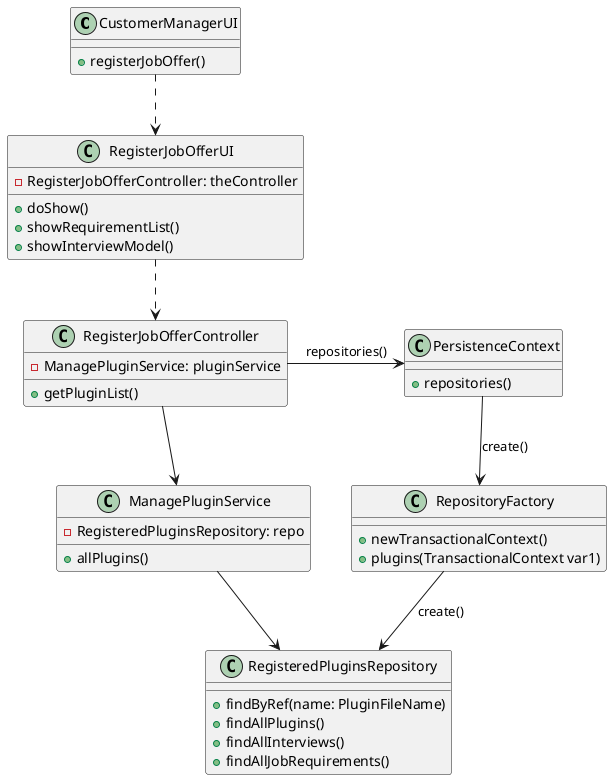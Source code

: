 @startuml
'https://plantuml.com/class-diagram

class CustomerManagerUI{
    + registerJobOffer()
}

class RegisterJobOfferUI{
    - RegisterJobOfferController: theController
    + doShow()
    + showRequirementList()
    + showInterviewModel()
}

class RegisterJobOfferController{
    - ManagePluginService: pluginService
    + getPluginList()
}

class PersistenceContext{
    + repositories()
}

class RepositoryFactory{
    + newTransactionalContext()
    + plugins(TransactionalContext var1)
}

class ManagePluginService{
    - RegisteredPluginsRepository: repo
    + allPlugins()
}

class RegisteredPluginsRepository{
    + findByRef(name: PluginFileName)
    + findAllPlugins()
    + findAllInterviews()
    + findAllJobRequirements()
}

CustomerManagerUI .-> RegisterJobOfferUI
RegisterJobOfferUI .-> RegisterJobOfferController
RegisterJobOfferController -> PersistenceContext : repositories()
PersistenceContext --> RepositoryFactory : create()

RegisterJobOfferController --> ManagePluginService
RepositoryFactory --> RegisteredPluginsRepository : create()

ManagePluginService --> RegisteredPluginsRepository
@enduml